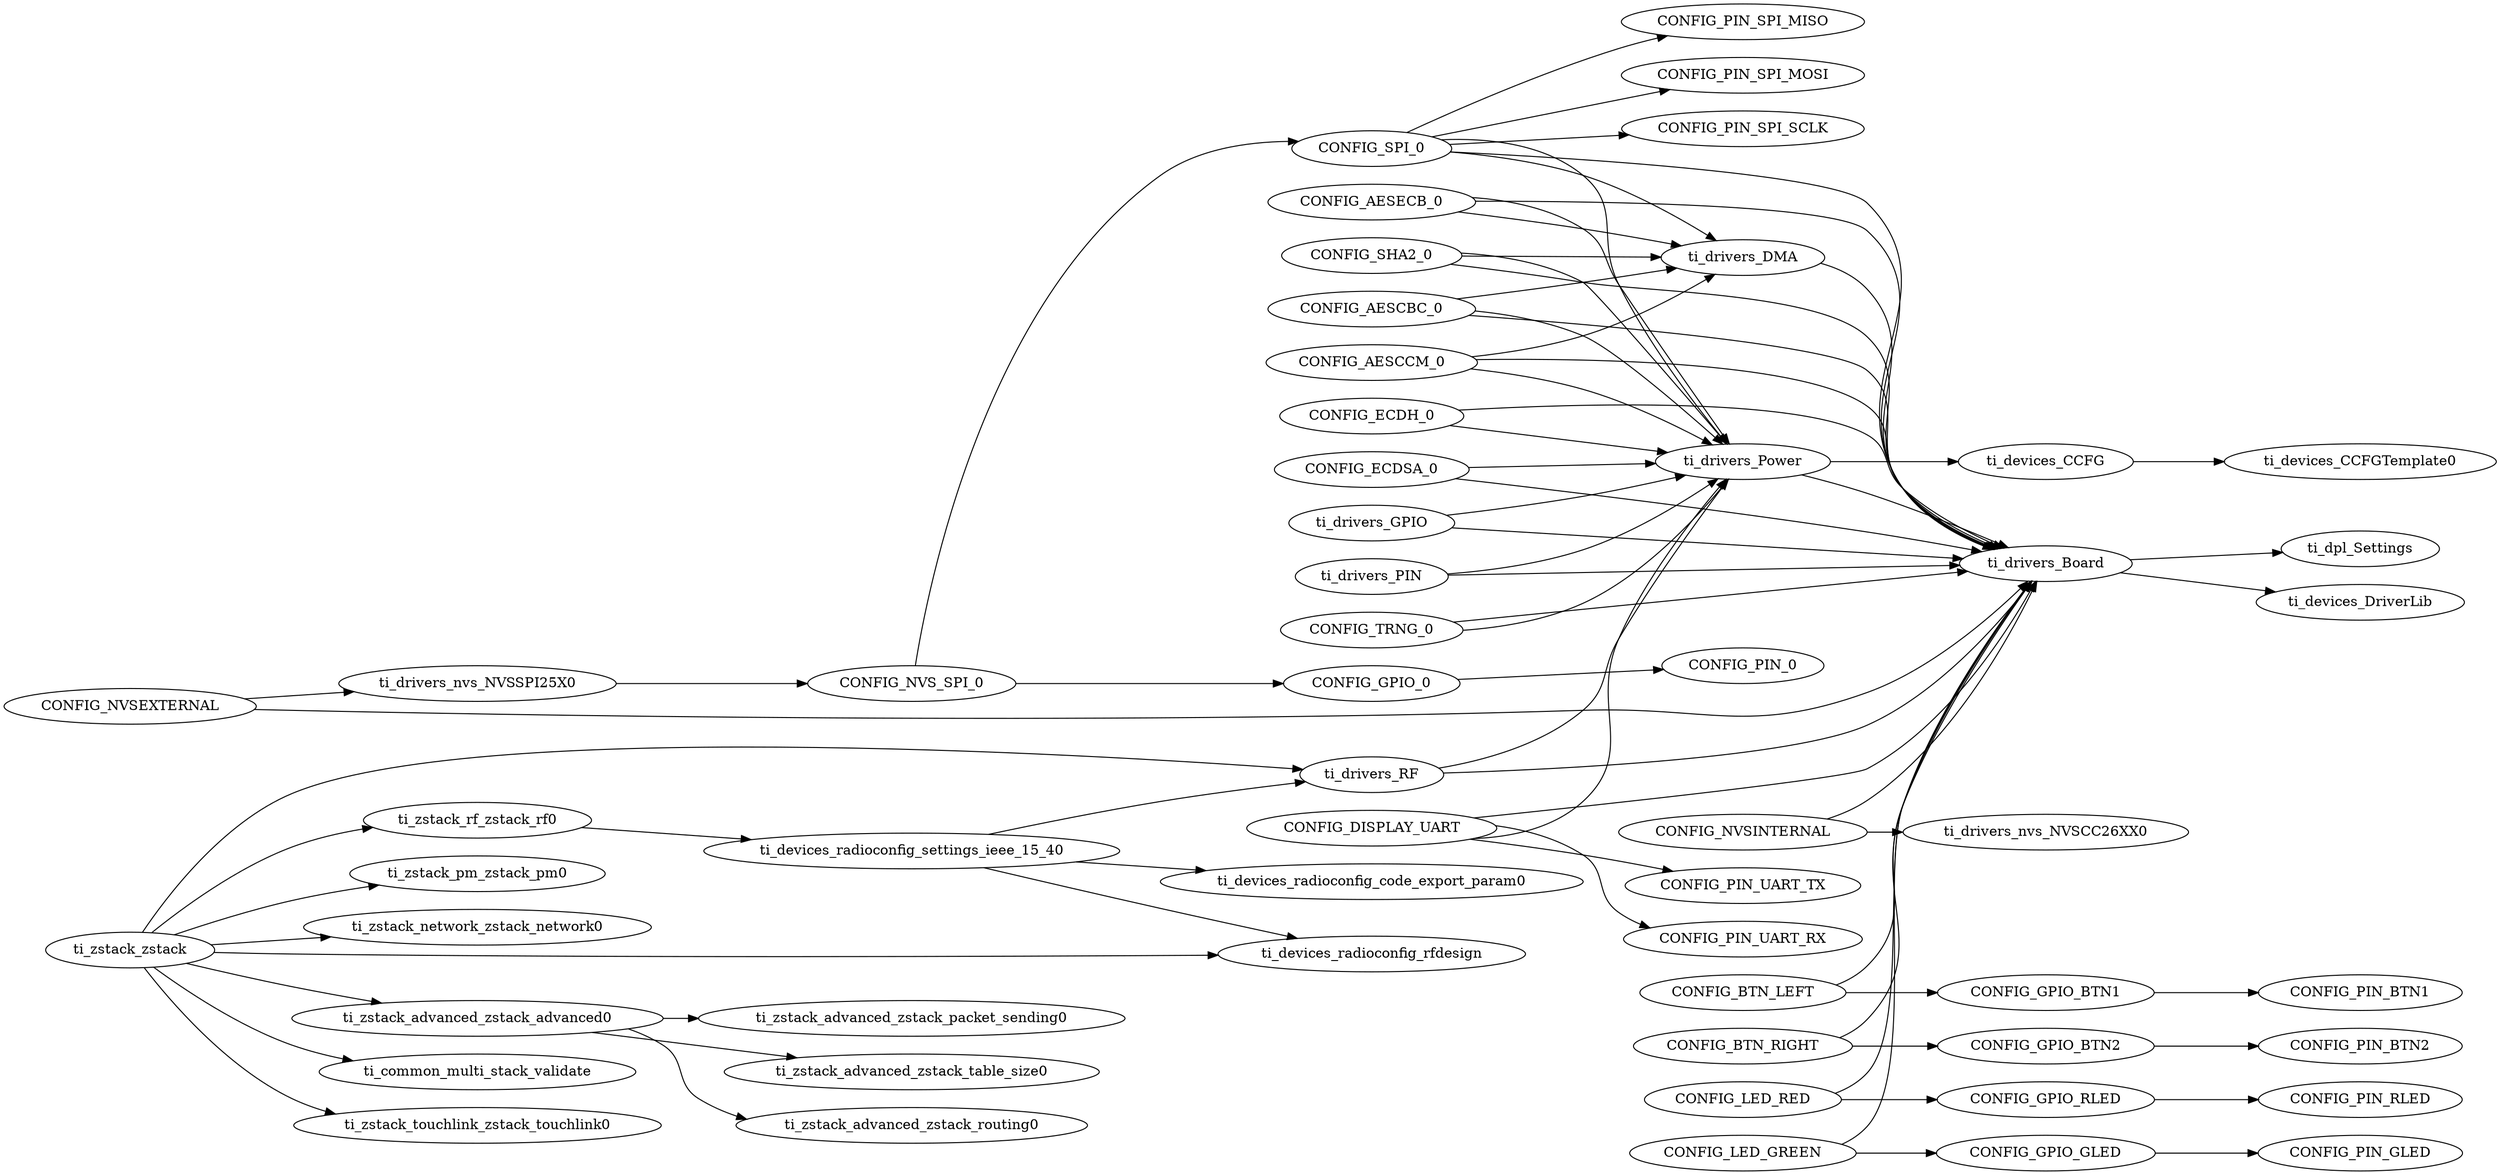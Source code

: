 digraph Model
{
    graph[rankdir=LR]

    // mod.$name=/ti/common/multi_stack_validate

    // mod.$name=/ti/devices/CCFG
    ti_devices_CCFG -> ti_devices_CCFGTemplate0

    // mod.$name=/ti/devices/CCFGTemplate

    // mod.$name=/ti/devices/DriverLib

    // mod.$name=/ti/devices/radioconfig/code_export_param

    // mod.$name=/ti/devices/radioconfig/rfdesign

    // mod.$name=/ti/devices/radioconfig/settings/ieee_15_4
    ti_devices_radioconfig_settings_ieee_15_40 -> ti_drivers_RF
    ti_devices_radioconfig_settings_ieee_15_40 -> ti_devices_radioconfig_rfdesign
    ti_devices_radioconfig_settings_ieee_15_40 -> ti_devices_radioconfig_code_export_param0

    // mod.$name=/ti/dpl/Settings

    // mod.$name=/ti/drivers/AESCBC
    CONFIG_AESCBC_0 -> ti_drivers_Power
    CONFIG_AESCBC_0 -> ti_drivers_DMA
    CONFIG_AESCBC_0 -> ti_drivers_Board

    // mod.$name=/ti/drivers/AESCCM
    CONFIG_AESCCM_0 -> ti_drivers_DMA
    CONFIG_AESCCM_0 -> ti_drivers_Power
    CONFIG_AESCCM_0 -> ti_drivers_Board

    // mod.$name=/ti/drivers/AESECB
    CONFIG_AESECB_0 -> ti_drivers_DMA
    CONFIG_AESECB_0 -> ti_drivers_Power
    CONFIG_AESECB_0 -> ti_drivers_Board

    // mod.$name=/ti/drivers/Board
    ti_drivers_Board -> ti_devices_DriverLib
    ti_drivers_Board -> ti_dpl_Settings

    // mod.$name=/ti/drivers/DMA
    ti_drivers_DMA -> ti_drivers_Board

    // mod.$name=/ti/drivers/ECDH
    CONFIG_ECDH_0 -> ti_drivers_Power
    CONFIG_ECDH_0 -> ti_drivers_Board

    // mod.$name=/ti/drivers/ECDSA
    CONFIG_ECDSA_0 -> ti_drivers_Power
    CONFIG_ECDSA_0 -> ti_drivers_Board

    // mod.$name=/ti/drivers/GPIO
    ti_drivers_GPIO -> ti_drivers_Power
    ti_drivers_GPIO -> ti_drivers_Board
    CONFIG_GPIO_RLED -> CONFIG_PIN_RLED
    CONFIG_GPIO_GLED -> CONFIG_PIN_GLED
    CONFIG_GPIO_BTN1 -> CONFIG_PIN_BTN1
    CONFIG_GPIO_BTN2 -> CONFIG_PIN_BTN2
    CONFIG_GPIO_0 -> CONFIG_PIN_0

    // mod.$name=/ti/drivers/NVS
    CONFIG_NVSINTERNAL -> ti_drivers_Board
    CONFIG_NVSEXTERNAL -> ti_drivers_Board
    CONFIG_NVSINTERNAL -> ti_drivers_nvs_NVSCC26XX0
    CONFIG_NVSEXTERNAL -> ti_drivers_nvs_NVSSPI25X0

    // mod.$name=/ti/drivers/PIN
    ti_drivers_PIN -> ti_drivers_Power
    ti_drivers_PIN -> ti_drivers_Board

    // mod.$name=/ti/drivers/Power
    ti_drivers_Power -> ti_devices_CCFG
    ti_drivers_Power -> ti_drivers_Board

    // mod.$name=/ti/drivers/RF
    ti_drivers_RF -> ti_drivers_Power
    ti_drivers_RF -> ti_drivers_Board

    // mod.$name=/ti/drivers/SHA2
    CONFIG_SHA2_0 -> ti_drivers_DMA
    CONFIG_SHA2_0 -> ti_drivers_Power
    CONFIG_SHA2_0 -> ti_drivers_Board

    // mod.$name=/ti/drivers/SPI
    CONFIG_SPI_0 -> ti_drivers_DMA
    CONFIG_SPI_0 -> ti_drivers_Power
    CONFIG_SPI_0 -> ti_drivers_Board
    CONFIG_SPI_0 -> CONFIG_PIN_SPI_SCLK
    CONFIG_SPI_0 -> CONFIG_PIN_SPI_MISO
    CONFIG_SPI_0 -> CONFIG_PIN_SPI_MOSI

    // mod.$name=/ti/drivers/TRNG
    CONFIG_TRNG_0 -> ti_drivers_Power
    CONFIG_TRNG_0 -> ti_drivers_Board

    // mod.$name=/ti/drivers/UART
    CONFIG_DISPLAY_UART -> ti_drivers_Power
    CONFIG_DISPLAY_UART -> ti_drivers_Board
    CONFIG_DISPLAY_UART -> CONFIG_PIN_UART_TX
    CONFIG_DISPLAY_UART -> CONFIG_PIN_UART_RX

    // mod.$name=/ti/drivers/apps/Button
    CONFIG_BTN_LEFT -> ti_drivers_Board
    CONFIG_BTN_RIGHT -> ti_drivers_Board
    CONFIG_BTN_LEFT -> CONFIG_GPIO_BTN1
    CONFIG_BTN_RIGHT -> CONFIG_GPIO_BTN2

    // mod.$name=/ti/drivers/apps/LED
    CONFIG_LED_RED -> ti_drivers_Board
    CONFIG_LED_GREEN -> ti_drivers_Board
    CONFIG_LED_RED -> CONFIG_GPIO_RLED
    CONFIG_LED_GREEN -> CONFIG_GPIO_GLED

    // mod.$name=/ti/drivers/nvs/NVSCC26XX

    // mod.$name=/ti/drivers/nvs/NVSSPI25X
    ti_drivers_nvs_NVSSPI25X0 -> CONFIG_NVS_SPI_0

    // mod.$name=/ti/drivers/nvs/NVSSPI25XDevice
    CONFIG_NVS_SPI_0 -> CONFIG_GPIO_0
    CONFIG_NVS_SPI_0 -> CONFIG_SPI_0

    // mod.$name=/ti/zstack/advanced/zstack_advanced
    ti_zstack_advanced_zstack_advanced0 -> ti_zstack_advanced_zstack_routing0
    ti_zstack_advanced_zstack_advanced0 -> ti_zstack_advanced_zstack_packet_sending0
    ti_zstack_advanced_zstack_advanced0 -> ti_zstack_advanced_zstack_table_size0

    // mod.$name=/ti/zstack/advanced/zstack_packet_sending

    // mod.$name=/ti/zstack/advanced/zstack_routing

    // mod.$name=/ti/zstack/advanced/zstack_table_size

    // mod.$name=/ti/zstack/network/zstack_network

    // mod.$name=/ti/zstack/pm/zstack_pm

    // mod.$name=/ti/zstack/rf/zstack_rf
    ti_zstack_rf_zstack_rf0 -> ti_devices_radioconfig_settings_ieee_15_40

    // mod.$name=/ti/zstack/touchlink/zstack_touchlink

    // mod.$name=/ti/zstack/zstack
    ti_zstack_zstack -> ti_common_multi_stack_validate
    ti_zstack_zstack -> ti_drivers_RF
    ti_zstack_zstack -> ti_devices_radioconfig_rfdesign
    ti_zstack_zstack -> ti_zstack_touchlink_zstack_touchlink0
    ti_zstack_zstack -> ti_zstack_pm_zstack_pm0
    ti_zstack_zstack -> ti_zstack_rf_zstack_rf0
    ti_zstack_zstack -> ti_zstack_network_zstack_network0
    ti_zstack_zstack -> ti_zstack_advanced_zstack_advanced0
}
